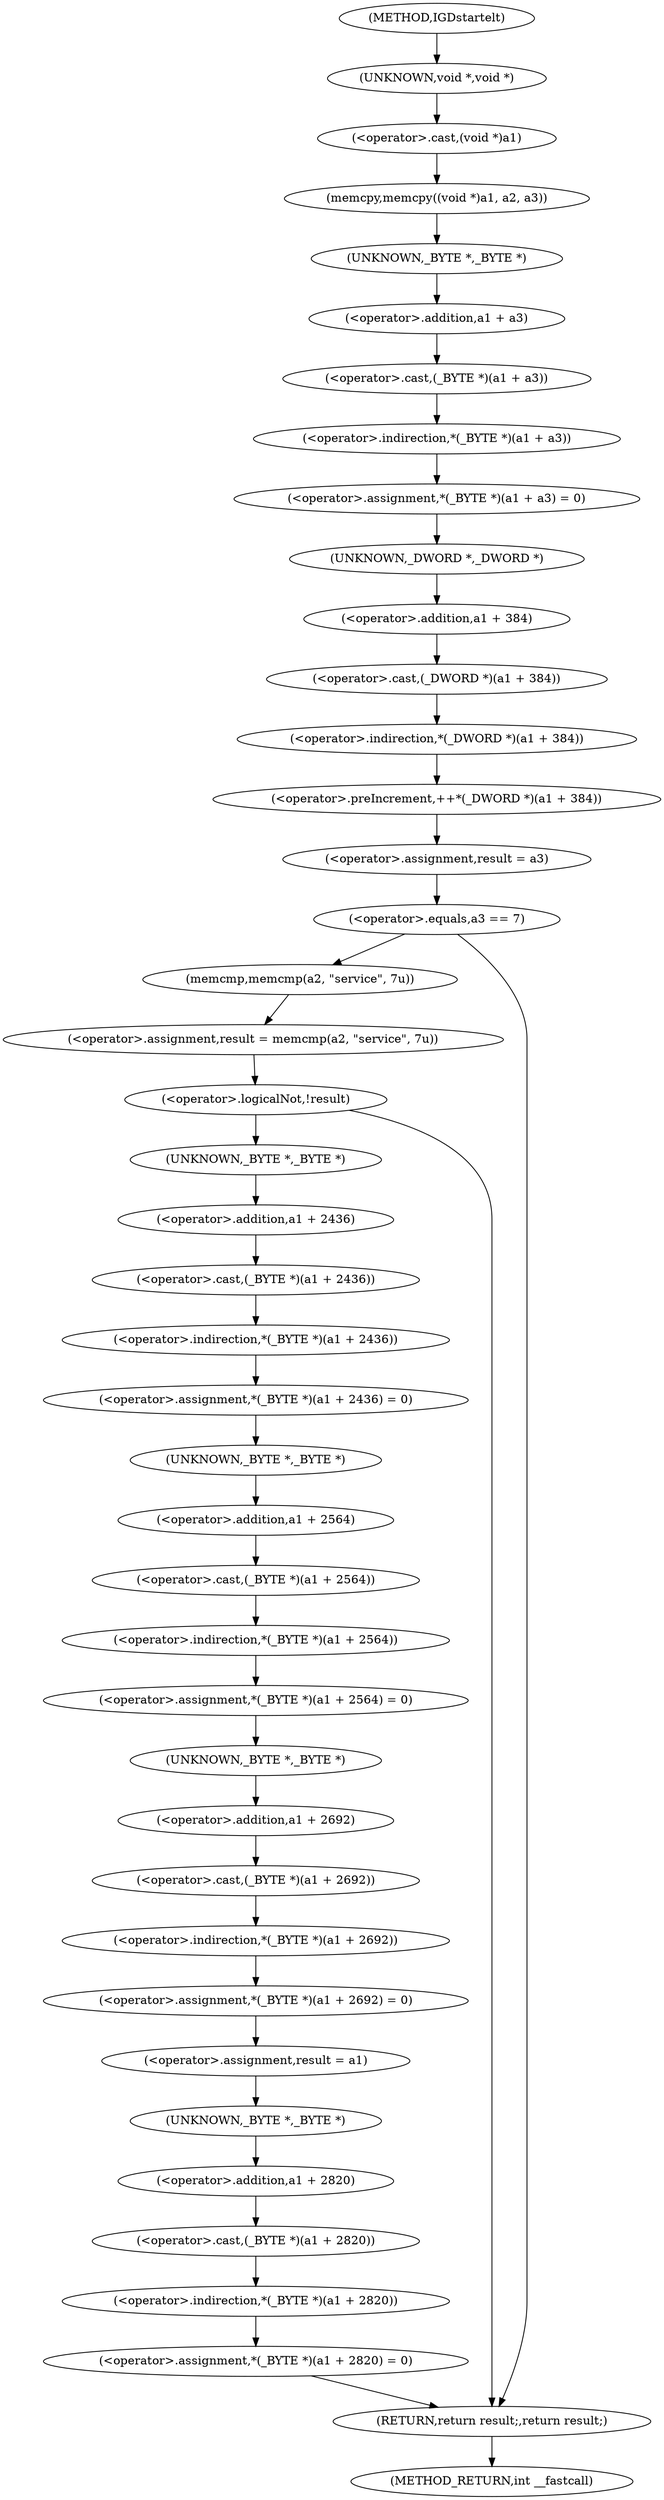 digraph IGDstartelt {  
"1000108" [label = "(memcpy,memcpy((void *)a1, a2, a3))" ]
"1000109" [label = "(<operator>.cast,(void *)a1)" ]
"1000110" [label = "(UNKNOWN,void *,void *)" ]
"1000114" [label = "(<operator>.assignment,*(_BYTE *)(a1 + a3) = 0)" ]
"1000115" [label = "(<operator>.indirection,*(_BYTE *)(a1 + a3))" ]
"1000116" [label = "(<operator>.cast,(_BYTE *)(a1 + a3))" ]
"1000117" [label = "(UNKNOWN,_BYTE *,_BYTE *)" ]
"1000118" [label = "(<operator>.addition,a1 + a3)" ]
"1000122" [label = "(<operator>.preIncrement,++*(_DWORD *)(a1 + 384))" ]
"1000123" [label = "(<operator>.indirection,*(_DWORD *)(a1 + 384))" ]
"1000124" [label = "(<operator>.cast,(_DWORD *)(a1 + 384))" ]
"1000125" [label = "(UNKNOWN,_DWORD *,_DWORD *)" ]
"1000126" [label = "(<operator>.addition,a1 + 384)" ]
"1000129" [label = "(<operator>.assignment,result = a3)" ]
"1000133" [label = "(<operator>.equals,a3 == 7)" ]
"1000137" [label = "(<operator>.assignment,result = memcmp(a2, \"service\", 7u))" ]
"1000139" [label = "(memcmp,memcmp(a2, \"service\", 7u))" ]
"1000144" [label = "(<operator>.logicalNot,!result)" ]
"1000147" [label = "(<operator>.assignment,*(_BYTE *)(a1 + 2436) = 0)" ]
"1000148" [label = "(<operator>.indirection,*(_BYTE *)(a1 + 2436))" ]
"1000149" [label = "(<operator>.cast,(_BYTE *)(a1 + 2436))" ]
"1000150" [label = "(UNKNOWN,_BYTE *,_BYTE *)" ]
"1000151" [label = "(<operator>.addition,a1 + 2436)" ]
"1000155" [label = "(<operator>.assignment,*(_BYTE *)(a1 + 2564) = 0)" ]
"1000156" [label = "(<operator>.indirection,*(_BYTE *)(a1 + 2564))" ]
"1000157" [label = "(<operator>.cast,(_BYTE *)(a1 + 2564))" ]
"1000158" [label = "(UNKNOWN,_BYTE *,_BYTE *)" ]
"1000159" [label = "(<operator>.addition,a1 + 2564)" ]
"1000163" [label = "(<operator>.assignment,*(_BYTE *)(a1 + 2692) = 0)" ]
"1000164" [label = "(<operator>.indirection,*(_BYTE *)(a1 + 2692))" ]
"1000165" [label = "(<operator>.cast,(_BYTE *)(a1 + 2692))" ]
"1000166" [label = "(UNKNOWN,_BYTE *,_BYTE *)" ]
"1000167" [label = "(<operator>.addition,a1 + 2692)" ]
"1000171" [label = "(<operator>.assignment,result = a1)" ]
"1000174" [label = "(<operator>.assignment,*(_BYTE *)(a1 + 2820) = 0)" ]
"1000175" [label = "(<operator>.indirection,*(_BYTE *)(a1 + 2820))" ]
"1000176" [label = "(<operator>.cast,(_BYTE *)(a1 + 2820))" ]
"1000177" [label = "(UNKNOWN,_BYTE *,_BYTE *)" ]
"1000178" [label = "(<operator>.addition,a1 + 2820)" ]
"1000182" [label = "(RETURN,return result;,return result;)" ]
"1000102" [label = "(METHOD,IGDstartelt)" ]
"1000184" [label = "(METHOD_RETURN,int __fastcall)" ]
  "1000108" -> "1000117" 
  "1000109" -> "1000108" 
  "1000110" -> "1000109" 
  "1000114" -> "1000125" 
  "1000115" -> "1000114" 
  "1000116" -> "1000115" 
  "1000117" -> "1000118" 
  "1000118" -> "1000116" 
  "1000122" -> "1000129" 
  "1000123" -> "1000122" 
  "1000124" -> "1000123" 
  "1000125" -> "1000126" 
  "1000126" -> "1000124" 
  "1000129" -> "1000133" 
  "1000133" -> "1000139" 
  "1000133" -> "1000182" 
  "1000137" -> "1000144" 
  "1000139" -> "1000137" 
  "1000144" -> "1000150" 
  "1000144" -> "1000182" 
  "1000147" -> "1000158" 
  "1000148" -> "1000147" 
  "1000149" -> "1000148" 
  "1000150" -> "1000151" 
  "1000151" -> "1000149" 
  "1000155" -> "1000166" 
  "1000156" -> "1000155" 
  "1000157" -> "1000156" 
  "1000158" -> "1000159" 
  "1000159" -> "1000157" 
  "1000163" -> "1000171" 
  "1000164" -> "1000163" 
  "1000165" -> "1000164" 
  "1000166" -> "1000167" 
  "1000167" -> "1000165" 
  "1000171" -> "1000177" 
  "1000174" -> "1000182" 
  "1000175" -> "1000174" 
  "1000176" -> "1000175" 
  "1000177" -> "1000178" 
  "1000178" -> "1000176" 
  "1000182" -> "1000184" 
  "1000102" -> "1000110" 
}
